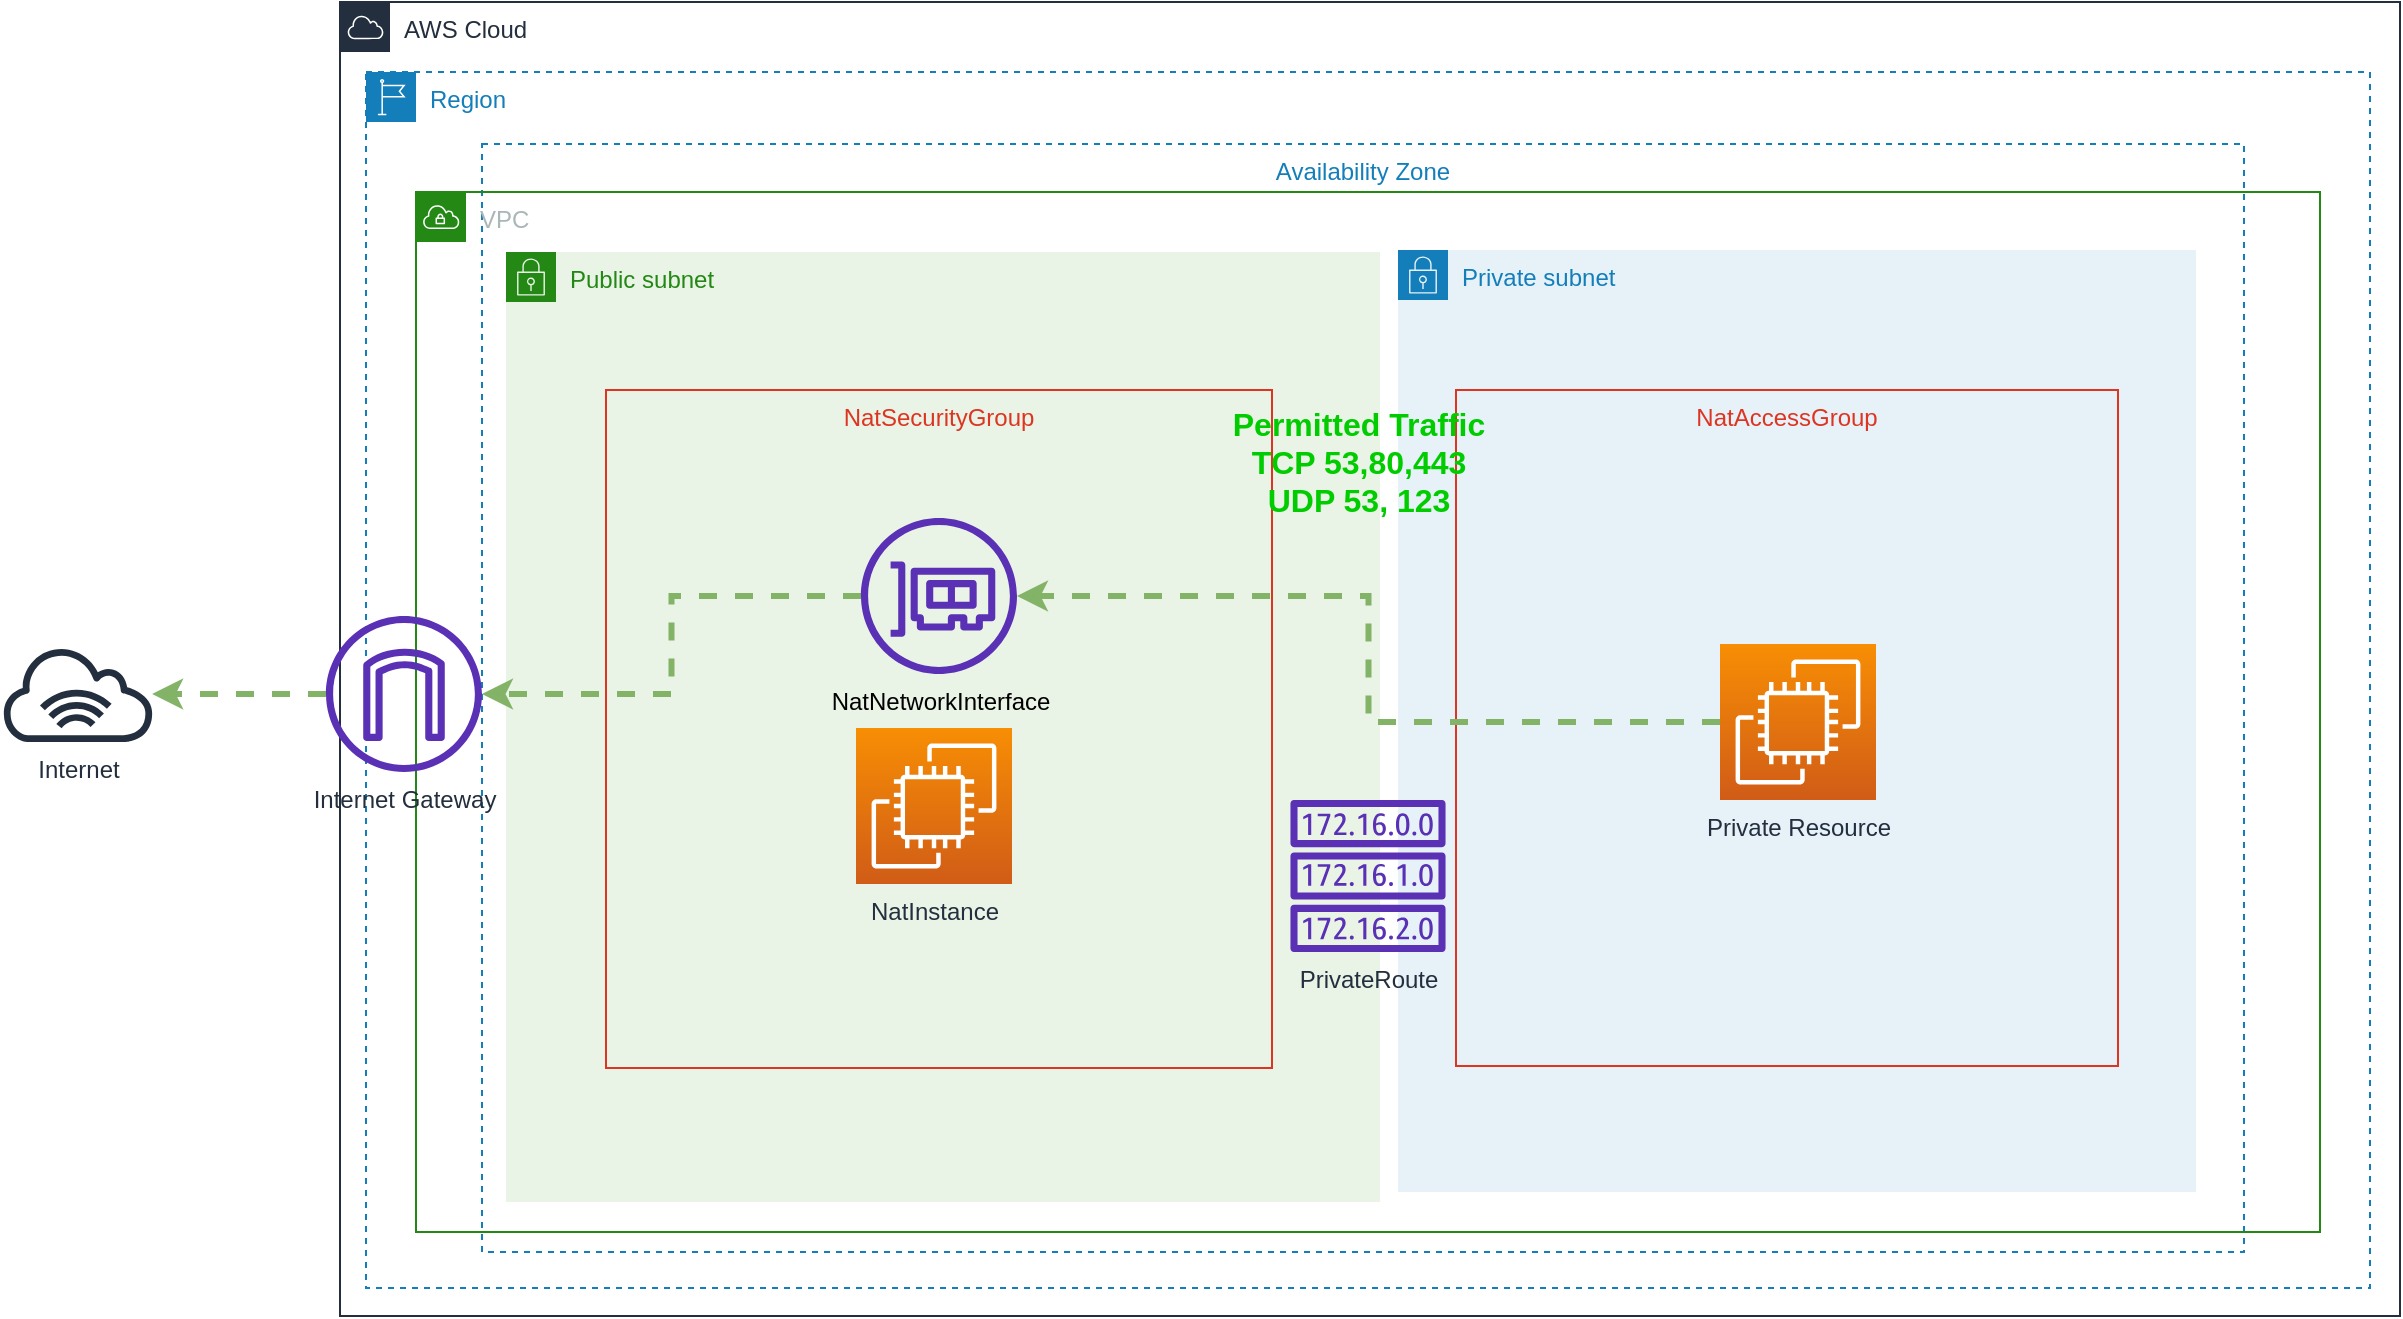 <mxfile version="14.9.3" type="device"><diagram id="-nv8bzuzp80jhYI0qL5n" name="Page-1"><mxGraphModel dx="1822" dy="697" grid="0" gridSize="10" guides="1" tooltips="1" connect="1" arrows="1" fold="1" page="0" pageScale="1" pageWidth="850" pageHeight="1100" background="none" math="0" shadow="0"><root><mxCell id="0"/><mxCell id="1" parent="0"/><mxCell id="QkTIzC5Rwq3yPk3vxQ5s-5" value="AWS Cloud" style="points=[[0,0],[0.25,0],[0.5,0],[0.75,0],[1,0],[1,0.25],[1,0.5],[1,0.75],[1,1],[0.75,1],[0.5,1],[0.25,1],[0,1],[0,0.75],[0,0.5],[0,0.25]];outlineConnect=0;gradientColor=none;html=1;whiteSpace=wrap;fontSize=12;fontStyle=0;shape=mxgraph.aws4.group;grIcon=mxgraph.aws4.group_aws_cloud;strokeColor=#232F3E;fillColor=none;verticalAlign=top;align=left;spacingLeft=30;fontColor=#232F3E;dashed=0;" vertex="1" parent="1"><mxGeometry x="11" y="28" width="1030" height="657" as="geometry"/></mxCell><mxCell id="QkTIzC5Rwq3yPk3vxQ5s-6" value="Region" style="points=[[0,0],[0.25,0],[0.5,0],[0.75,0],[1,0],[1,0.25],[1,0.5],[1,0.75],[1,1],[0.75,1],[0.5,1],[0.25,1],[0,1],[0,0.75],[0,0.5],[0,0.25]];outlineConnect=0;gradientColor=none;html=1;whiteSpace=wrap;fontSize=12;fontStyle=0;shape=mxgraph.aws4.group;grIcon=mxgraph.aws4.group_region;strokeColor=#147EBA;fillColor=none;verticalAlign=top;align=left;spacingLeft=30;fontColor=#147EBA;dashed=1;" vertex="1" parent="1"><mxGeometry x="24" y="63" width="1002" height="608" as="geometry"/></mxCell><mxCell id="QkTIzC5Rwq3yPk3vxQ5s-7" value="Availability Zone" style="fillColor=none;strokeColor=#147EBA;dashed=1;verticalAlign=top;fontStyle=0;fontColor=#147EBA;" vertex="1" parent="1"><mxGeometry x="82" y="99" width="881" height="554" as="geometry"/></mxCell><mxCell id="QkTIzC5Rwq3yPk3vxQ5s-8" value="VPC" style="points=[[0,0],[0.25,0],[0.5,0],[0.75,0],[1,0],[1,0.25],[1,0.5],[1,0.75],[1,1],[0.75,1],[0.5,1],[0.25,1],[0,1],[0,0.75],[0,0.5],[0,0.25]];outlineConnect=0;gradientColor=none;html=1;whiteSpace=wrap;fontSize=12;fontStyle=0;shape=mxgraph.aws4.group;grIcon=mxgraph.aws4.group_vpc;strokeColor=#248814;fillColor=none;verticalAlign=top;align=left;spacingLeft=30;fontColor=#AAB7B8;dashed=0;" vertex="1" parent="1"><mxGeometry x="49" y="123" width="952" height="520" as="geometry"/></mxCell><mxCell id="QkTIzC5Rwq3yPk3vxQ5s-9" value="Private subnet" style="points=[[0,0],[0.25,0],[0.5,0],[0.75,0],[1,0],[1,0.25],[1,0.5],[1,0.75],[1,1],[0.75,1],[0.5,1],[0.25,1],[0,1],[0,0.75],[0,0.5],[0,0.25]];outlineConnect=0;gradientColor=none;html=1;whiteSpace=wrap;fontSize=12;fontStyle=0;shape=mxgraph.aws4.group;grIcon=mxgraph.aws4.group_security_group;grStroke=0;strokeColor=#147EBA;fillColor=#E6F2F8;verticalAlign=top;align=left;spacingLeft=30;fontColor=#147EBA;dashed=0;" vertex="1" parent="1"><mxGeometry x="540" y="152" width="399" height="471" as="geometry"/></mxCell><mxCell id="QkTIzC5Rwq3yPk3vxQ5s-10" value="Public subnet" style="points=[[0,0],[0.25,0],[0.5,0],[0.75,0],[1,0],[1,0.25],[1,0.5],[1,0.75],[1,1],[0.75,1],[0.5,1],[0.25,1],[0,1],[0,0.75],[0,0.5],[0,0.25]];outlineConnect=0;gradientColor=none;html=1;whiteSpace=wrap;fontSize=12;fontStyle=0;shape=mxgraph.aws4.group;grIcon=mxgraph.aws4.group_security_group;grStroke=0;strokeColor=#248814;fillColor=#E9F3E6;verticalAlign=top;align=left;spacingLeft=30;fontColor=#248814;dashed=0;" vertex="1" parent="1"><mxGeometry x="94" y="153" width="437" height="475" as="geometry"/></mxCell><mxCell id="QkTIzC5Rwq3yPk3vxQ5s-11" value="NatSecurityGroup" style="fillColor=none;strokeColor=#DD3522;verticalAlign=top;fontStyle=0;fontColor=#DD3522;" vertex="1" parent="1"><mxGeometry x="144" y="222" width="333" height="339" as="geometry"/></mxCell><mxCell id="QkTIzC5Rwq3yPk3vxQ5s-12" value="NatAccessGroup" style="fillColor=none;strokeColor=#DD3522;verticalAlign=top;fontStyle=0;fontColor=#DD3522;" vertex="1" parent="1"><mxGeometry x="569" y="222" width="331" height="338" as="geometry"/></mxCell><mxCell id="QkTIzC5Rwq3yPk3vxQ5s-14" value="NatInstance" style="points=[[0,0,0],[0.25,0,0],[0.5,0,0],[0.75,0,0],[1,0,0],[0,1,0],[0.25,1,0],[0.5,1,0],[0.75,1,0],[1,1,0],[0,0.25,0],[0,0.5,0],[0,0.75,0],[1,0.25,0],[1,0.5,0],[1,0.75,0]];outlineConnect=0;fontColor=#232F3E;gradientColor=#F78E04;gradientDirection=north;fillColor=#D05C17;strokeColor=#ffffff;dashed=0;verticalLabelPosition=bottom;verticalAlign=top;align=center;html=1;fontSize=12;fontStyle=0;aspect=fixed;shape=mxgraph.aws4.resourceIcon;resIcon=mxgraph.aws4.ec2;" vertex="1" parent="1"><mxGeometry x="269" y="391" width="78" height="78" as="geometry"/></mxCell><mxCell id="QkTIzC5Rwq3yPk3vxQ5s-20" style="edgeStyle=orthogonalEdgeStyle;rounded=0;orthogonalLoop=1;jettySize=auto;html=1;fontColor=#000000;fillColor=#d5e8d4;strokeColor=#82b366;strokeWidth=3;dashed=1;" edge="1" parent="1" source="QkTIzC5Rwq3yPk3vxQ5s-15" target="QkTIzC5Rwq3yPk3vxQ5s-16"><mxGeometry relative="1" as="geometry"/></mxCell><mxCell id="QkTIzC5Rwq3yPk3vxQ5s-24" value="Permitted Traffic&lt;br&gt;TCP 53,80,443&lt;br&gt;UDP 53, 123" style="edgeLabel;html=1;align=center;verticalAlign=middle;resizable=0;points=[];fontColor=#00CC00;labelBackgroundColor=none;fontSize=16;fontStyle=1" vertex="1" connectable="0" parent="QkTIzC5Rwq3yPk3vxQ5s-20"><mxGeometry x="0.631" y="1" relative="1" as="geometry"><mxPoint x="94" y="-68" as="offset"/></mxGeometry></mxCell><mxCell id="QkTIzC5Rwq3yPk3vxQ5s-15" value="Private Resource" style="points=[[0,0,0],[0.25,0,0],[0.5,0,0],[0.75,0,0],[1,0,0],[0,1,0],[0.25,1,0],[0.5,1,0],[0.75,1,0],[1,1,0],[0,0.25,0],[0,0.5,0],[0,0.75,0],[1,0.25,0],[1,0.5,0],[1,0.75,0]];outlineConnect=0;fontColor=#232F3E;gradientColor=#F78E04;gradientDirection=north;fillColor=#D05C17;strokeColor=#ffffff;dashed=0;verticalLabelPosition=bottom;verticalAlign=top;align=center;html=1;fontSize=12;fontStyle=0;aspect=fixed;shape=mxgraph.aws4.resourceIcon;resIcon=mxgraph.aws4.ec2;" vertex="1" parent="1"><mxGeometry x="701" y="349" width="78" height="78" as="geometry"/></mxCell><mxCell id="QkTIzC5Rwq3yPk3vxQ5s-21" style="edgeStyle=orthogonalEdgeStyle;rounded=0;orthogonalLoop=1;jettySize=auto;html=1;fontColor=#000000;fillColor=#d5e8d4;strokeColor=#82b366;strokeWidth=3;dashed=1;" edge="1" parent="1" source="QkTIzC5Rwq3yPk3vxQ5s-16" target="QkTIzC5Rwq3yPk3vxQ5s-17"><mxGeometry relative="1" as="geometry"/></mxCell><mxCell id="QkTIzC5Rwq3yPk3vxQ5s-16" value="&lt;span style=&quot;&quot;&gt;NatNetworkInterface&lt;/span&gt;" style="outlineConnect=0;gradientColor=none;fillColor=#5A30B5;strokeColor=none;dashed=0;verticalLabelPosition=bottom;verticalAlign=top;align=center;html=1;fontSize=12;fontStyle=0;aspect=fixed;pointerEvents=1;shape=mxgraph.aws4.elastic_network_interface;" vertex="1" parent="1"><mxGeometry x="271.5" y="286" width="78" height="78" as="geometry"/></mxCell><mxCell id="QkTIzC5Rwq3yPk3vxQ5s-19" style="edgeStyle=orthogonalEdgeStyle;rounded=0;orthogonalLoop=1;jettySize=auto;html=1;fontColor=#000000;fillColor=#d5e8d4;strokeColor=#82b366;strokeWidth=3;dashed=1;" edge="1" parent="1" source="QkTIzC5Rwq3yPk3vxQ5s-17" target="QkTIzC5Rwq3yPk3vxQ5s-18"><mxGeometry relative="1" as="geometry"/></mxCell><mxCell id="QkTIzC5Rwq3yPk3vxQ5s-17" value="Internet Gateway" style="outlineConnect=0;fontColor=#232F3E;gradientColor=none;fillColor=#5A30B5;strokeColor=none;dashed=0;verticalLabelPosition=bottom;verticalAlign=top;align=center;html=1;fontSize=12;fontStyle=0;aspect=fixed;pointerEvents=1;shape=mxgraph.aws4.internet_gateway;" vertex="1" parent="1"><mxGeometry x="4" y="335" width="78" height="78" as="geometry"/></mxCell><mxCell id="QkTIzC5Rwq3yPk3vxQ5s-18" value="Internet" style="outlineConnect=0;fontColor=#232F3E;gradientColor=none;fillColor=#232F3E;strokeColor=none;dashed=0;verticalLabelPosition=bottom;verticalAlign=top;align=center;html=1;fontSize=12;fontStyle=0;aspect=fixed;pointerEvents=1;shape=mxgraph.aws4.internet_alt1;" vertex="1" parent="1"><mxGeometry x="-159" y="350" width="78" height="48" as="geometry"/></mxCell><mxCell id="QkTIzC5Rwq3yPk3vxQ5s-25" value="PrivateRoute" style="outlineConnect=0;fontColor=#232F3E;gradientColor=none;fillColor=#5A30B5;strokeColor=none;dashed=0;verticalLabelPosition=bottom;verticalAlign=top;align=center;html=1;fontSize=12;fontStyle=0;aspect=fixed;pointerEvents=1;shape=mxgraph.aws4.route_table;labelBackgroundColor=none;" vertex="1" parent="1"><mxGeometry x="486" y="427" width="78" height="76" as="geometry"/></mxCell></root></mxGraphModel></diagram></mxfile>
